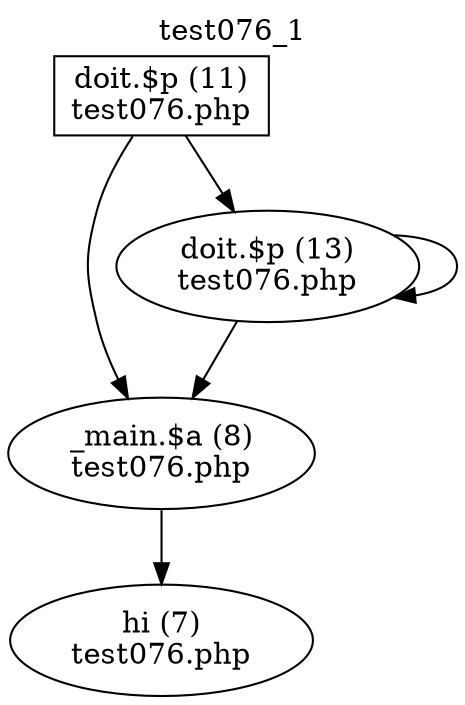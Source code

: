 digraph cfg {
  label="test076_1";
  labelloc=t;
  n1 [shape=box, label="doit.$p (11)\ntest076.php"];
  n2 [shape=ellipse, label="_main.$a (8)\ntest076.php"];
  n3 [shape=ellipse, label="doit.$p (13)\ntest076.php"];
  n4 [shape=ellipse, label="hi (7)\ntest076.php"];
  n1 -> n2;
  n1 -> n3;
  n2 -> n4;
  n3 -> n2;
  n3 -> n3;
}
